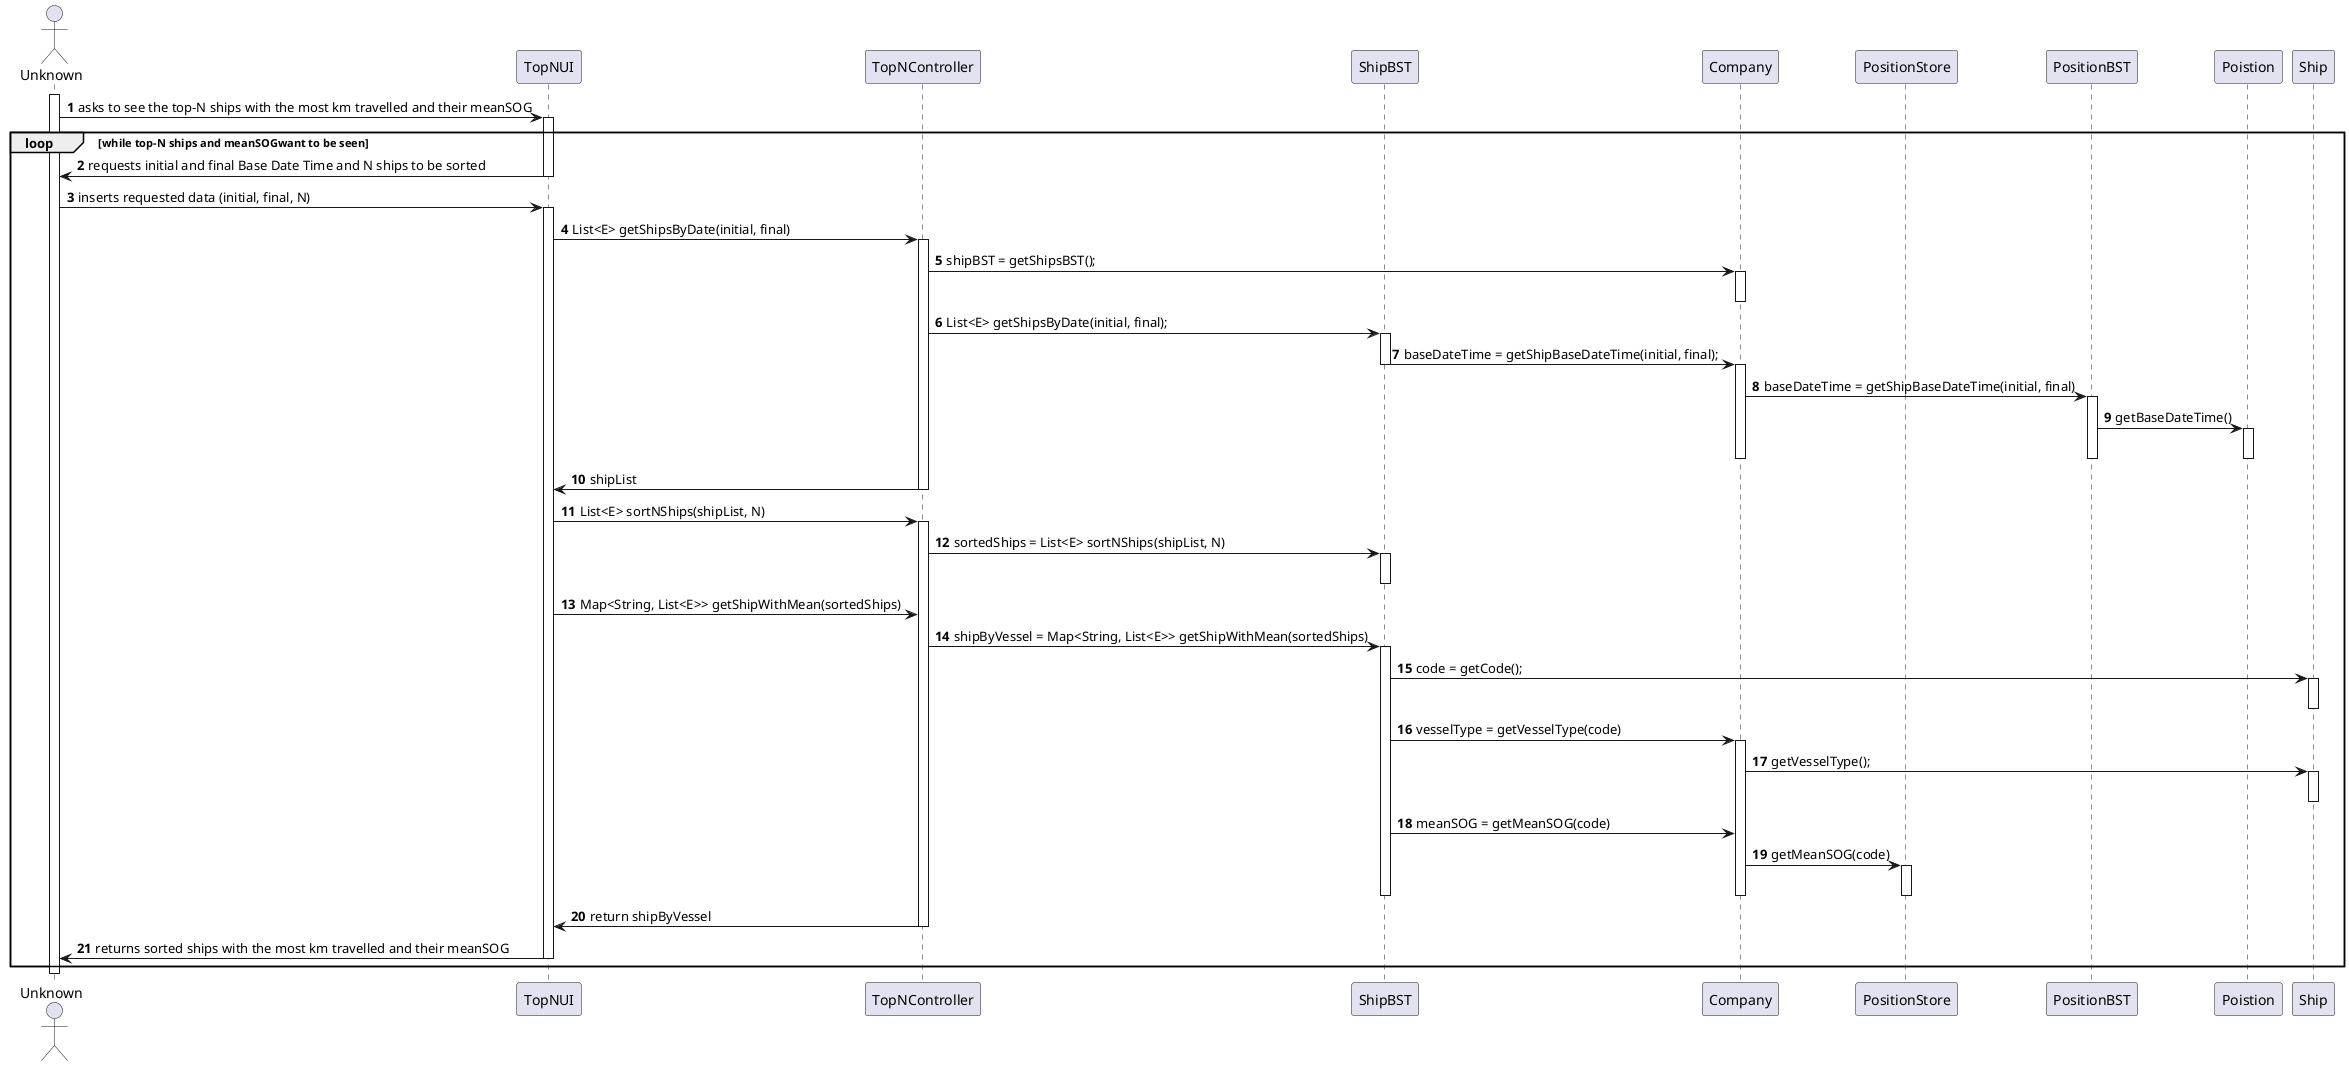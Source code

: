 @startuml
autonumber
'hide footbox
actor "Unknown" as ADM

participant "TopNUI" as UI
participant "TopNController" as CTRL
participant "ShipBST" as STORE
participant "Company" as COMP
participant "PositionStore" as POSITION
participant "PositionBST" as BST
participant "Poistion" as POS
participant "Ship" as SHIP


activate ADM
ADM -> UI : asks to see the top-N ships with the most km travelled and their meanSOG
activate UI
loop while top-N ships and meanSOGwant to be seen
UI -> ADM : requests initial and final Base Date Time and N ships to be sorted
deactivate UI

ADM -> UI : inserts requested data (initial, final, N)
activate UI
UI -> CTRL : List<E> getShipsByDate(initial, final)
activate CTRL
CTRL -> COMP : shipBST = getShipsBST();
activate COMP
deactivate COMP
CTRL -> STORE : List<E> getShipsByDate(initial, final);
activate STORE
STORE -> COMP : baseDateTime = getShipBaseDateTime(initial, final);
deactivate STORE
activate COMP
COMP -> BST : baseDateTime = getShipBaseDateTime(initial, final)
activate BST
BST -> POS : getBaseDateTime()
activate POS
deactivate POS
deactivate BST
deactivate COMP
CTRL -> UI : shipList
deactivate CTRL

UI -> CTRL : List<E> sortNShips(shipList, N)
activate CTRL
CTRL -> STORE : sortedShips = List<E> sortNShips(shipList, N)
activate STORE
deactivate STORE
UI -> CTRL : Map<String, List<E>> getShipWithMean(sortedShips)
CTRL -> STORE : shipByVessel = Map<String, List<E>> getShipWithMean(sortedShips)
activate STORE
STORE -> SHIP : code = getCode();
activate SHIP
deactivate SHIP
STORE -> COMP : vesselType = getVesselType(code)
activate COMP
COMP -> SHIP : getVesselType();
activate SHIP
deactivate SHIP
STORE -> COMP : meanSOG = getMeanSOG(code)
COMP -> POSITION : getMeanSOG(code)
activate POSITION
deactivate POSITION
deactivate COMP
deactivate STORE
CTRL -> UI : return shipByVessel
deactivate CTRL
UI -> ADM : returns sorted ships with the most km travelled and their meanSOG
deactivate UI
end
deactivate ADM
@enduml